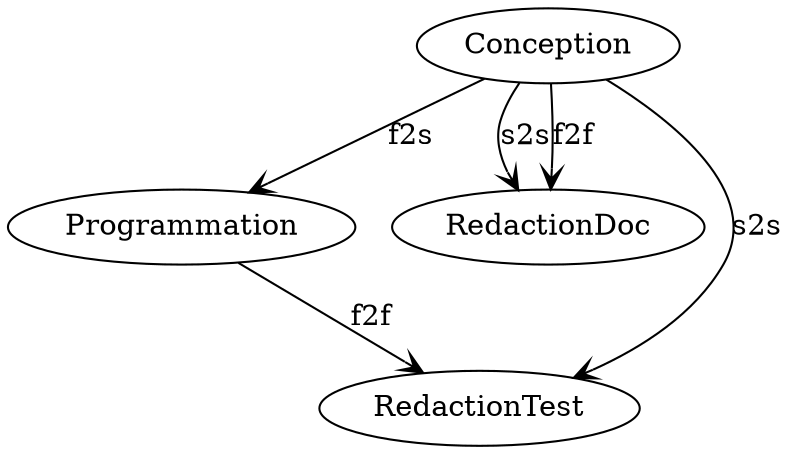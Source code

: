 digraph ExempleSujet {	
	Conception -> Programmation [arrowhead=vee label=f2s]
	Conception -> RedactionDoc [arrowhead=vee label=s2s]
	Conception -> RedactionDoc [arrowhead=vee label=f2f]
	Conception -> RedactionTest [arrowhead=vee label=s2s]
	Programmation -> RedactionTest [arrowhead=vee label=f2f]
}
